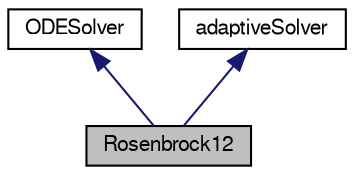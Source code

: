digraph "Rosenbrock12"
{
  bgcolor="transparent";
  edge [fontname="FreeSans",fontsize="10",labelfontname="FreeSans",labelfontsize="10"];
  node [fontname="FreeSans",fontsize="10",shape=record];
  Node0 [label="Rosenbrock12",height=0.2,width=0.4,color="black", fillcolor="grey75", style="filled", fontcolor="black"];
  Node1 -> Node0 [dir="back",color="midnightblue",fontsize="10",style="solid",fontname="FreeSans"];
  Node1 [label="ODESolver",height=0.2,width=0.4,color="black",URL="$a25554.html",tooltip="Abstract base-class for ODE system solvers. "];
  Node2 -> Node0 [dir="back",color="midnightblue",fontsize="10",style="solid",fontname="FreeSans"];
  Node2 [label="adaptiveSolver",height=0.2,width=0.4,color="black",URL="$a25546.html"];
}
